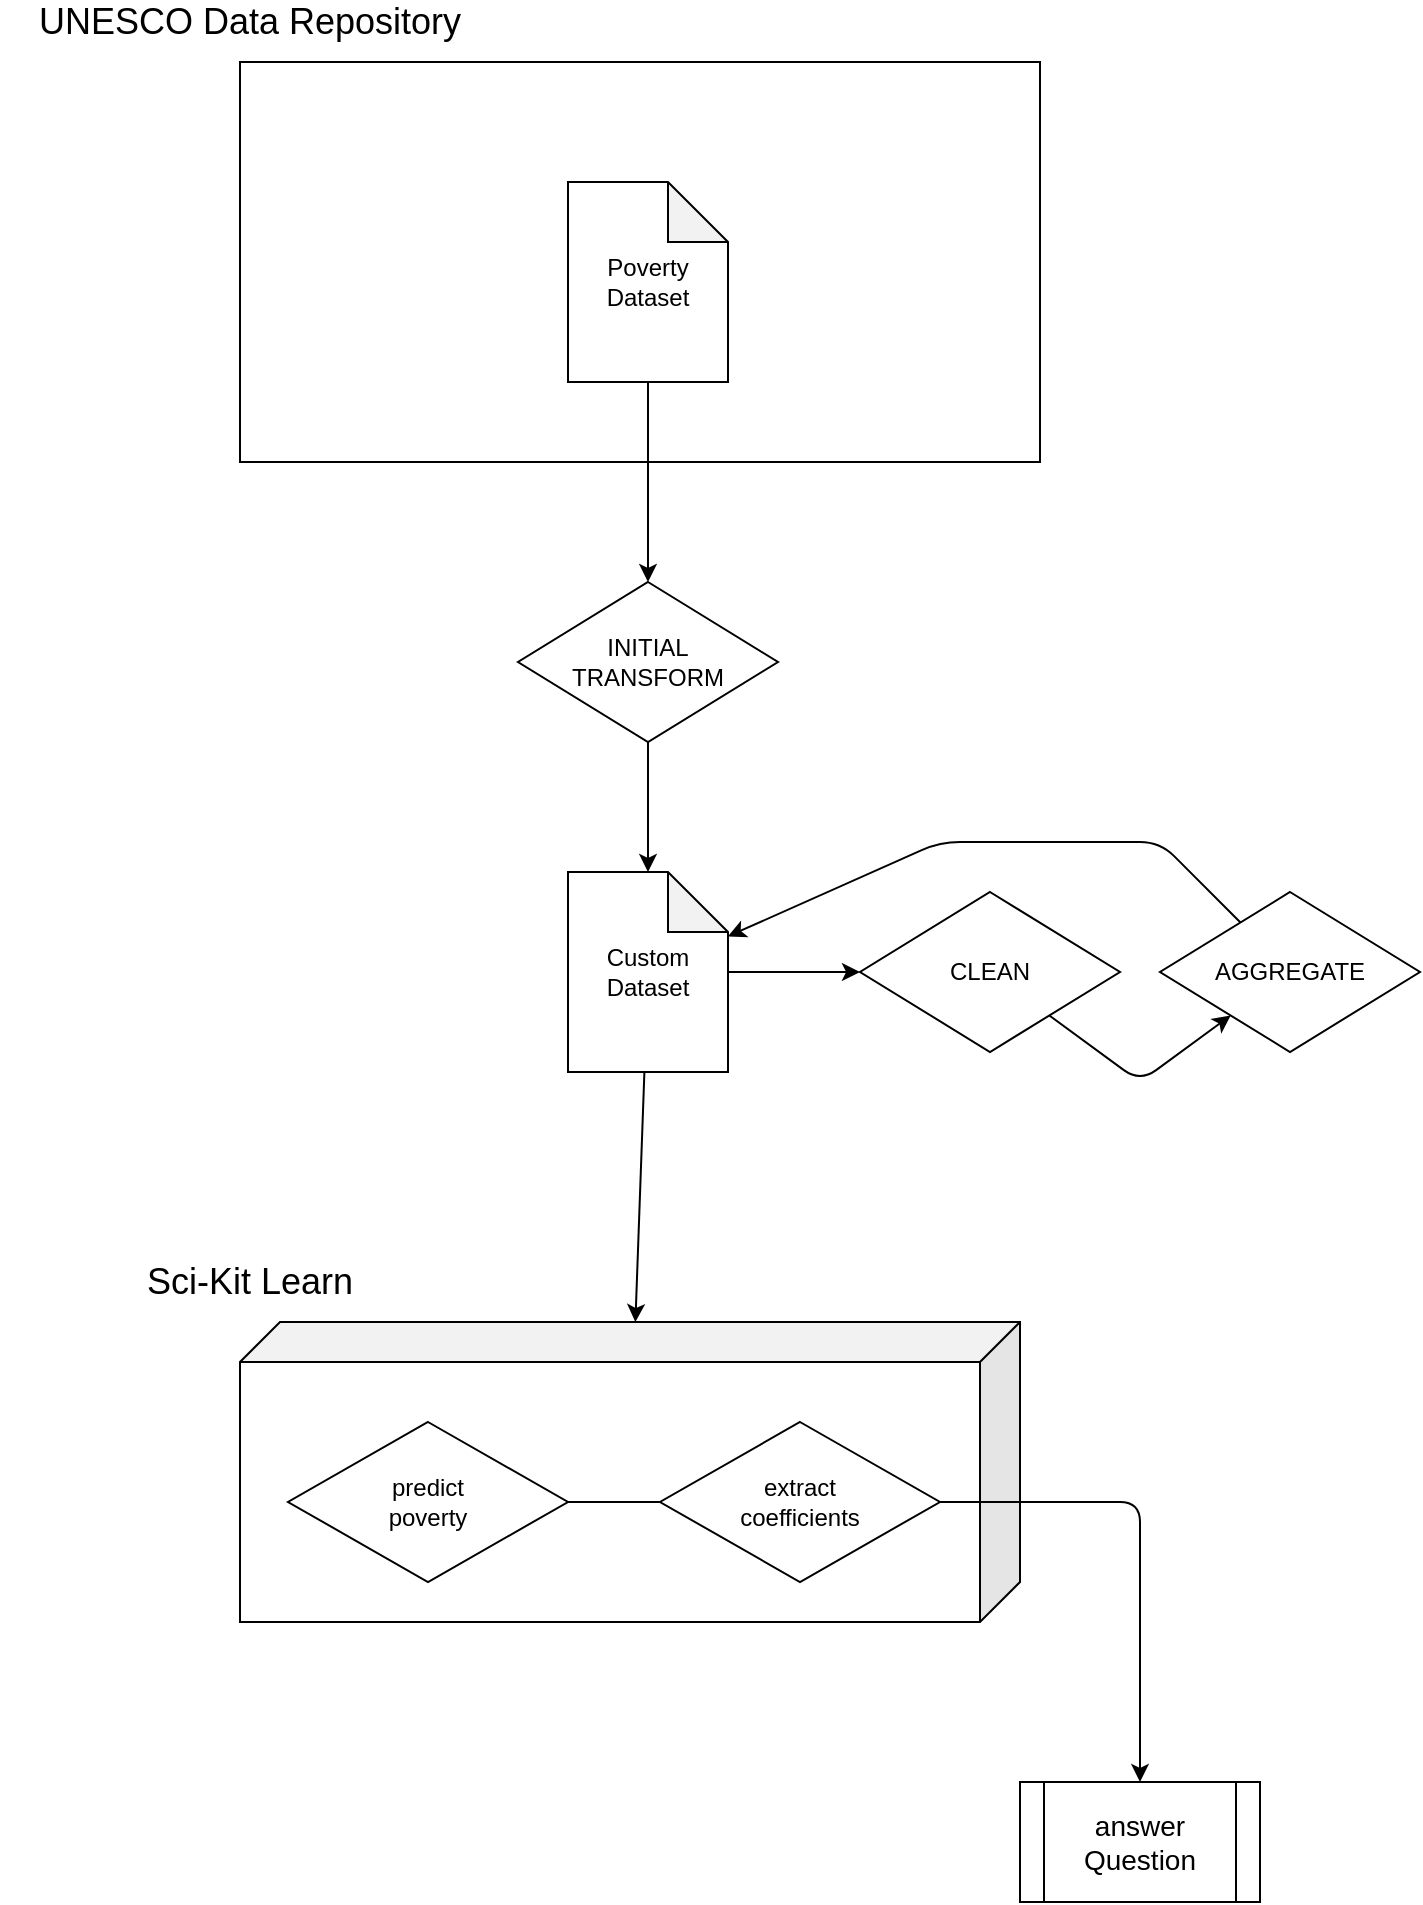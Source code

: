 <mxfile version="12.9.14" type="device"><diagram id="C5RBs43oDa-KdzZeNtuy" name="Page-1"><mxGraphModel dx="1209" dy="662" grid="1" gridSize="10" guides="1" tooltips="1" connect="1" arrows="1" fold="1" page="1" pageScale="1" pageWidth="827" pageHeight="1169" math="0" shadow="0"><root><mxCell id="WIyWlLk6GJQsqaUBKTNV-0"/><mxCell id="WIyWlLk6GJQsqaUBKTNV-1" parent="WIyWlLk6GJQsqaUBKTNV-0"/><mxCell id="SDtjtu3qELJ2Vu6xJPxd-2" value="" style="rounded=0;whiteSpace=wrap;html=1;" parent="WIyWlLk6GJQsqaUBKTNV-1" vertex="1"><mxGeometry x="210" y="80" width="400" height="200" as="geometry"/></mxCell><mxCell id="SDtjtu3qELJ2Vu6xJPxd-0" value="Poverty Dataset" style="shape=note;whiteSpace=wrap;html=1;backgroundOutline=1;darkOpacity=0.05;" parent="WIyWlLk6GJQsqaUBKTNV-1" vertex="1"><mxGeometry x="374" y="140" width="80" height="100" as="geometry"/></mxCell><mxCell id="SDtjtu3qELJ2Vu6xJPxd-5" value="UNESCO Data Repository" style="text;html=1;strokeColor=none;fillColor=none;align=center;verticalAlign=middle;whiteSpace=wrap;rounded=0;fontSize=18;" parent="WIyWlLk6GJQsqaUBKTNV-1" vertex="1"><mxGeometry x="90" y="50" width="250" height="20" as="geometry"/></mxCell><mxCell id="SDtjtu3qELJ2Vu6xJPxd-6" value="" style="endArrow=classic;html=1;" parent="WIyWlLk6GJQsqaUBKTNV-1" source="SDtjtu3qELJ2Vu6xJPxd-0" target="SDtjtu3qELJ2Vu6xJPxd-11" edge="1"><mxGeometry width="50" height="50" relative="1" as="geometry"><mxPoint x="330" y="410" as="sourcePoint"/><mxPoint x="400" y="390" as="targetPoint"/></mxGeometry></mxCell><mxCell id="SDtjtu3qELJ2Vu6xJPxd-9" value="&lt;div&gt;Custom&lt;/div&gt;&lt;div&gt;Dataset&lt;br&gt;&lt;/div&gt;" style="shape=note;whiteSpace=wrap;html=1;backgroundOutline=1;darkOpacity=0.05;" parent="WIyWlLk6GJQsqaUBKTNV-1" vertex="1"><mxGeometry x="374" y="485" width="80" height="100" as="geometry"/></mxCell><mxCell id="SDtjtu3qELJ2Vu6xJPxd-10" value="" style="shape=cube;whiteSpace=wrap;html=1;boundedLbl=1;backgroundOutline=1;darkOpacity=0.05;darkOpacity2=0.1;flipH=1;" parent="WIyWlLk6GJQsqaUBKTNV-1" vertex="1"><mxGeometry x="210" y="710" width="390" height="150" as="geometry"/></mxCell><mxCell id="SDtjtu3qELJ2Vu6xJPxd-11" value="&lt;div&gt;INITIAL&lt;/div&gt;&lt;div&gt;TRANSFORM&lt;/div&gt;" style="rhombus;whiteSpace=wrap;html=1;" parent="WIyWlLk6GJQsqaUBKTNV-1" vertex="1"><mxGeometry x="349" y="340" width="130" height="80" as="geometry"/></mxCell><mxCell id="SDtjtu3qELJ2Vu6xJPxd-12" value="" style="endArrow=classic;html=1;exitX=0.5;exitY=1;exitDx=0;exitDy=0;" parent="WIyWlLk6GJQsqaUBKTNV-1" source="SDtjtu3qELJ2Vu6xJPxd-11" target="SDtjtu3qELJ2Vu6xJPxd-9" edge="1"><mxGeometry width="50" height="50" relative="1" as="geometry"><mxPoint x="390" y="560" as="sourcePoint"/><mxPoint x="440" y="510" as="targetPoint"/></mxGeometry></mxCell><mxCell id="SDtjtu3qELJ2Vu6xJPxd-13" value="&lt;div&gt;CLEAN&lt;/div&gt;" style="rhombus;whiteSpace=wrap;html=1;" parent="WIyWlLk6GJQsqaUBKTNV-1" vertex="1"><mxGeometry x="520" y="495" width="130" height="80" as="geometry"/></mxCell><mxCell id="SDtjtu3qELJ2Vu6xJPxd-14" value="AGGREGATE" style="rhombus;whiteSpace=wrap;html=1;" parent="WIyWlLk6GJQsqaUBKTNV-1" vertex="1"><mxGeometry x="670" y="495" width="130" height="80" as="geometry"/></mxCell><mxCell id="SDtjtu3qELJ2Vu6xJPxd-15" value="" style="endArrow=classic;html=1;" parent="WIyWlLk6GJQsqaUBKTNV-1" source="SDtjtu3qELJ2Vu6xJPxd-9" target="SDtjtu3qELJ2Vu6xJPxd-13" edge="1"><mxGeometry width="50" height="50" relative="1" as="geometry"><mxPoint x="390" y="560" as="sourcePoint"/><mxPoint x="440" y="510" as="targetPoint"/></mxGeometry></mxCell><mxCell id="SDtjtu3qELJ2Vu6xJPxd-16" value="" style="endArrow=classic;html=1;" parent="WIyWlLk6GJQsqaUBKTNV-1" source="SDtjtu3qELJ2Vu6xJPxd-14" target="SDtjtu3qELJ2Vu6xJPxd-9" edge="1"><mxGeometry width="50" height="50" relative="1" as="geometry"><mxPoint x="680" y="470" as="sourcePoint"/><mxPoint x="440" y="510" as="targetPoint"/><Array as="points"><mxPoint x="670" y="470"/><mxPoint x="560" y="470"/></Array></mxGeometry></mxCell><mxCell id="SDtjtu3qELJ2Vu6xJPxd-17" value="" style="endArrow=classic;html=1;" parent="WIyWlLk6GJQsqaUBKTNV-1" source="SDtjtu3qELJ2Vu6xJPxd-13" target="SDtjtu3qELJ2Vu6xJPxd-14" edge="1"><mxGeometry width="50" height="50" relative="1" as="geometry"><mxPoint x="520" y="670" as="sourcePoint"/><mxPoint x="610" y="640" as="targetPoint"/><Array as="points"><mxPoint x="660" y="590"/></Array></mxGeometry></mxCell><mxCell id="SDtjtu3qELJ2Vu6xJPxd-18" value="Sci-Kit Learn" style="text;html=1;strokeColor=none;fillColor=none;align=center;verticalAlign=middle;whiteSpace=wrap;rounded=0;fontSize=18;" parent="WIyWlLk6GJQsqaUBKTNV-1" vertex="1"><mxGeometry x="150" y="680" width="130" height="20" as="geometry"/></mxCell><mxCell id="SDtjtu3qELJ2Vu6xJPxd-19" value="" style="endArrow=classic;html=1;" parent="WIyWlLk6GJQsqaUBKTNV-1" source="SDtjtu3qELJ2Vu6xJPxd-9" target="SDtjtu3qELJ2Vu6xJPxd-10" edge="1"><mxGeometry width="50" height="50" relative="1" as="geometry"><mxPoint x="390" y="620" as="sourcePoint"/><mxPoint x="440" y="570" as="targetPoint"/></mxGeometry></mxCell><mxCell id="SDtjtu3qELJ2Vu6xJPxd-22" value="&lt;div style=&quot;font-size: 12px;&quot;&gt;&lt;font style=&quot;font-size: 12px;&quot;&gt;predict&lt;/font&gt;&lt;/div&gt;&lt;div style=&quot;font-size: 12px;&quot;&gt;&lt;font style=&quot;font-size: 12px;&quot;&gt;poverty&lt;br style=&quot;font-size: 12px;&quot;&gt;&lt;/font&gt;&lt;/div&gt;" style="rhombus;whiteSpace=wrap;html=1;fontSize=12;" parent="WIyWlLk6GJQsqaUBKTNV-1" vertex="1"><mxGeometry x="234" y="760" width="140" height="80" as="geometry"/></mxCell><mxCell id="SDtjtu3qELJ2Vu6xJPxd-24" value="" style="endArrow=classic;html=1;fontSize=18;" parent="WIyWlLk6GJQsqaUBKTNV-1" source="SDtjtu3qELJ2Vu6xJPxd-22" target="SDtjtu3qELJ2Vu6xJPxd-26" edge="1"><mxGeometry width="50" height="50" relative="1" as="geometry"><mxPoint x="340" y="1040" as="sourcePoint"/><mxPoint x="400" y="930" as="targetPoint"/><Array as="points"><mxPoint x="660" y="800"/></Array></mxGeometry></mxCell><mxCell id="SDtjtu3qELJ2Vu6xJPxd-26" value="&lt;div&gt;answer&lt;/div&gt;&lt;div&gt;Question&lt;br&gt;&lt;/div&gt;" style="shape=process;whiteSpace=wrap;html=1;backgroundOutline=1;fontSize=14;" parent="WIyWlLk6GJQsqaUBKTNV-1" vertex="1"><mxGeometry x="600" y="940" width="120" height="60" as="geometry"/></mxCell><mxCell id="HIG6awnJb9WRmoLfiAI4-1" value="&lt;div&gt;extract&lt;/div&gt;&lt;div&gt;coefficients&lt;br&gt;&lt;/div&gt;" style="rhombus;whiteSpace=wrap;html=1;fontSize=12;" vertex="1" parent="WIyWlLk6GJQsqaUBKTNV-1"><mxGeometry x="420" y="760" width="140" height="80" as="geometry"/></mxCell></root></mxGraphModel></diagram></mxfile>